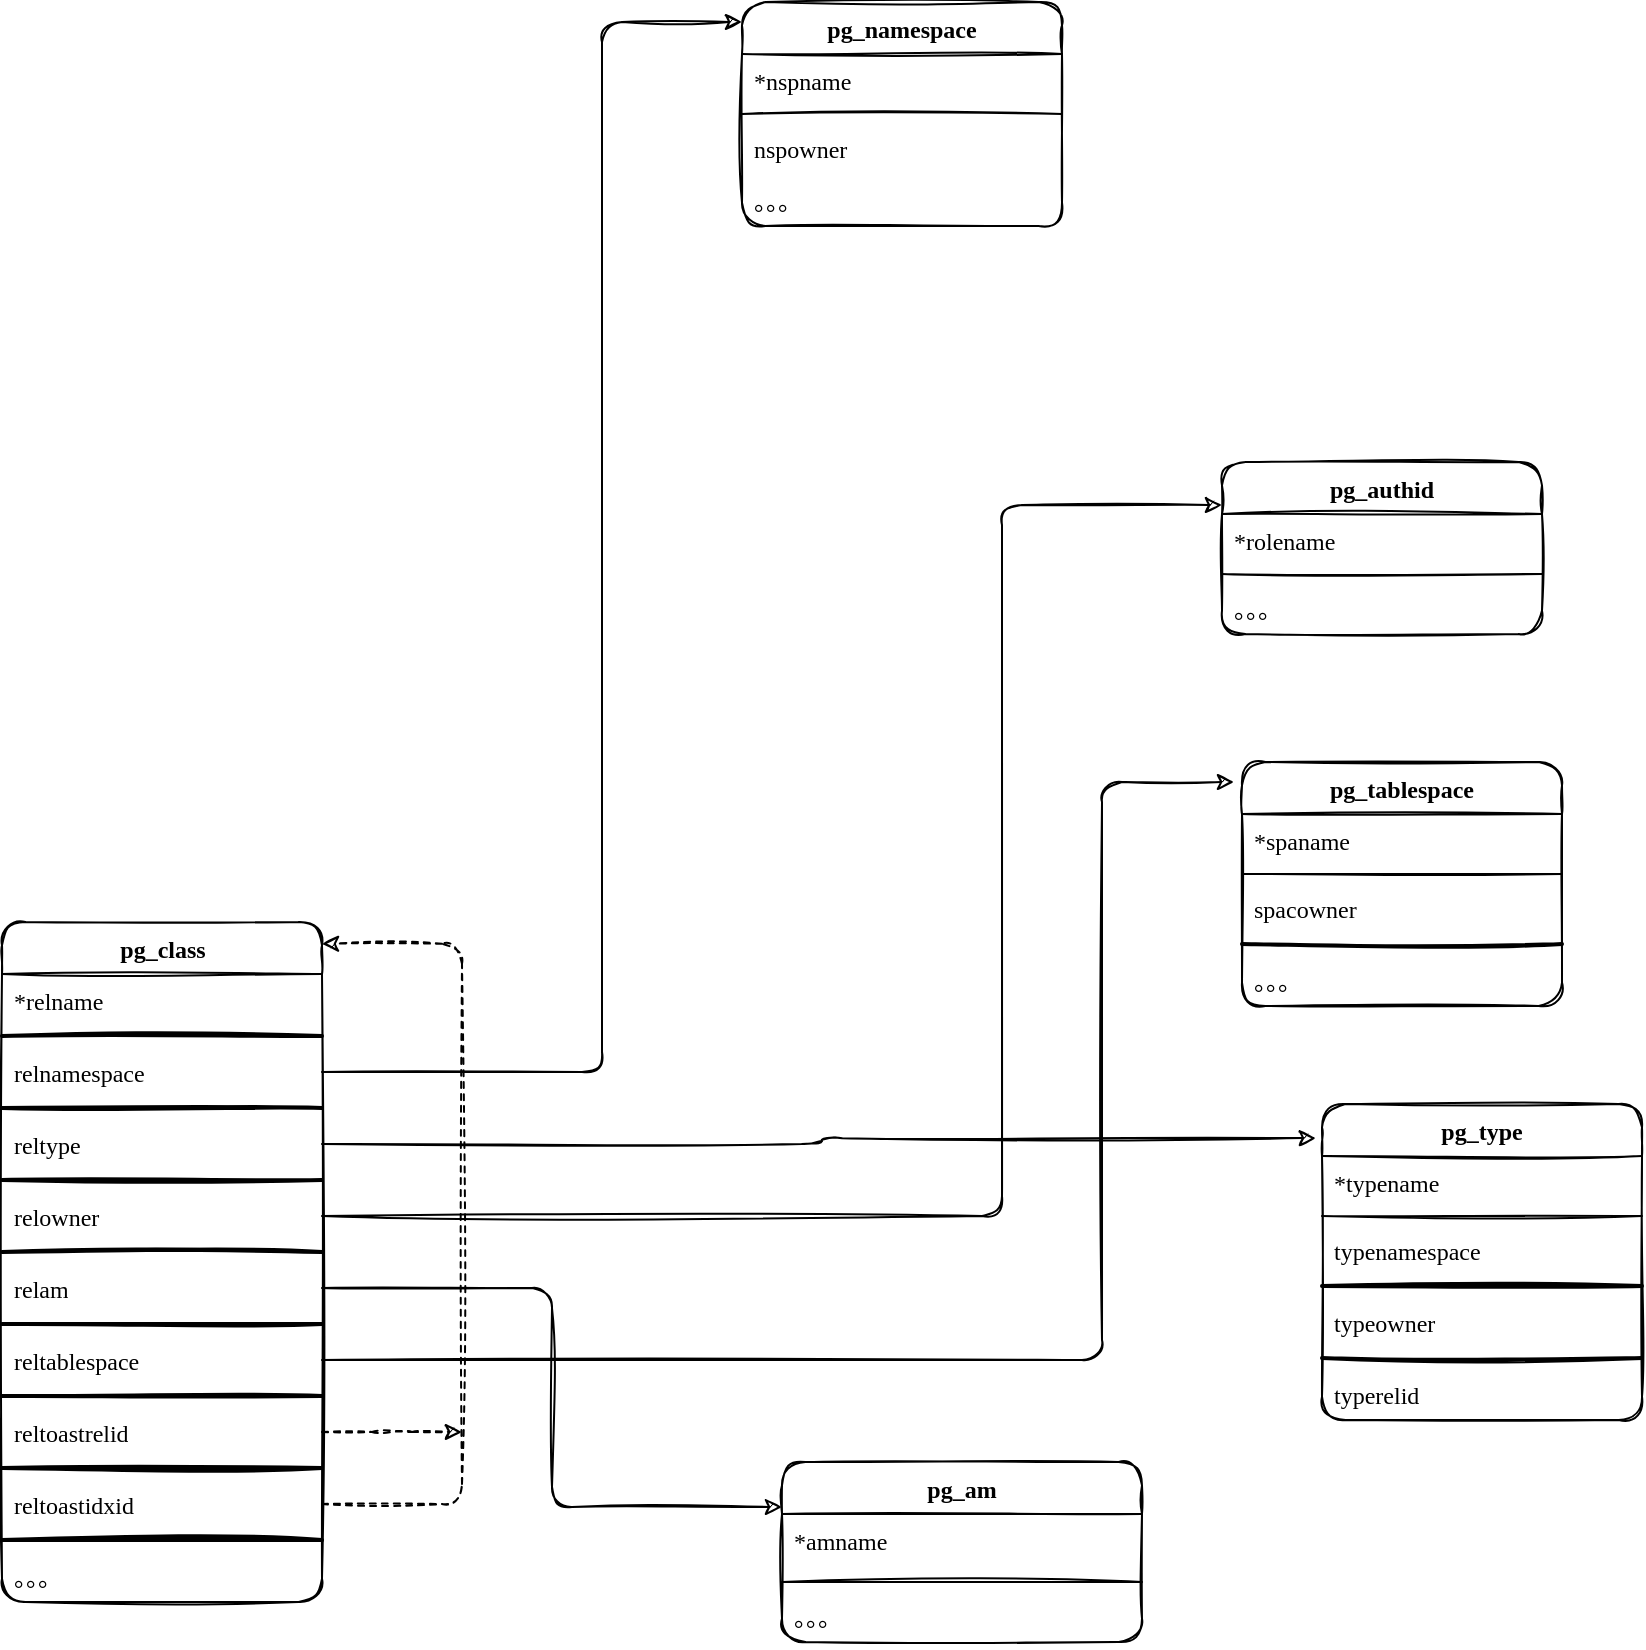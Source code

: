 <mxfile version="20.0.4" type="github">
  <diagram name="Page-1" id="9f46799a-70d6-7492-0946-bef42562c5a5">
    <mxGraphModel dx="1306" dy="1571" grid="1" gridSize="10" guides="1" tooltips="1" connect="1" arrows="1" fold="1" page="1" pageScale="1" pageWidth="1100" pageHeight="850" background="none" math="0" shadow="0">
      <root>
        <mxCell id="0" />
        <mxCell id="1" parent="0" />
        <mxCell id="78961159f06e98e8-17" value="pg_class&lt;br&gt;" style="swimlane;html=1;fontStyle=1;align=center;verticalAlign=top;childLayout=stackLayout;horizontal=1;startSize=26;horizontalStack=0;resizeParent=1;resizeLast=0;collapsible=1;marginBottom=0;swimlaneFillColor=#ffffff;shadow=0;comic=0;labelBackgroundColor=none;strokeWidth=1;fillColor=none;fontFamily=Comic Sans MS;fontSize=12;sketch=1;rounded=1;" parent="1" vertex="1">
          <mxGeometry x="70" y="380" width="160" height="340" as="geometry" />
        </mxCell>
        <mxCell id="78961159f06e98e8-21" value="*relname" style="text;html=1;strokeColor=none;fillColor=none;align=left;verticalAlign=top;spacingLeft=4;spacingRight=4;whiteSpace=wrap;overflow=hidden;rotatable=0;points=[[0,0.5],[1,0.5]];portConstraint=eastwest;sketch=1;rounded=1;fontFamily=Comic Sans MS;" parent="78961159f06e98e8-17" vertex="1">
          <mxGeometry y="26" width="160" height="26" as="geometry" />
        </mxCell>
        <mxCell id="1VRgYn6vvzzQ8MHSF9C3-18" value="" style="line;strokeWidth=2;html=1;rounded=1;sketch=1;fontFamily=Comic Sans MS;" vertex="1" parent="78961159f06e98e8-17">
          <mxGeometry y="52" width="160" height="10" as="geometry" />
        </mxCell>
        <mxCell id="78961159f06e98e8-23" value="relnamespace" style="text;html=1;align=left;verticalAlign=top;spacingLeft=4;spacingRight=4;whiteSpace=wrap;overflow=hidden;rotatable=0;points=[[0,0.5],[1,0.5]];portConstraint=eastwest;sketch=1;rounded=1;fontFamily=Comic Sans MS;" parent="78961159f06e98e8-17" vertex="1">
          <mxGeometry y="62" width="160" height="26" as="geometry" />
        </mxCell>
        <mxCell id="1VRgYn6vvzzQ8MHSF9C3-17" value="" style="line;strokeWidth=2;html=1;rounded=1;sketch=1;fontFamily=Comic Sans MS;" vertex="1" parent="78961159f06e98e8-17">
          <mxGeometry y="88" width="160" height="10" as="geometry" />
        </mxCell>
        <mxCell id="78961159f06e98e8-25" value="reltype" style="text;html=1;strokeColor=none;fillColor=none;align=left;verticalAlign=top;spacingLeft=4;spacingRight=4;whiteSpace=wrap;overflow=hidden;rotatable=0;points=[[0,0.5],[1,0.5]];portConstraint=eastwest;sketch=1;rounded=1;fontFamily=Comic Sans MS;" parent="78961159f06e98e8-17" vertex="1">
          <mxGeometry y="98" width="160" height="26" as="geometry" />
        </mxCell>
        <mxCell id="1VRgYn6vvzzQ8MHSF9C3-19" value="" style="line;strokeWidth=2;html=1;rounded=1;sketch=1;fontFamily=Comic Sans MS;" vertex="1" parent="78961159f06e98e8-17">
          <mxGeometry y="124" width="160" height="10" as="geometry" />
        </mxCell>
        <mxCell id="78961159f06e98e8-26" value="relowner" style="text;html=1;strokeColor=none;fillColor=none;align=left;verticalAlign=top;spacingLeft=4;spacingRight=4;whiteSpace=wrap;overflow=hidden;rotatable=0;points=[[0,0.5],[1,0.5]];portConstraint=eastwest;sketch=1;rounded=1;fontFamily=Comic Sans MS;" parent="78961159f06e98e8-17" vertex="1">
          <mxGeometry y="134" width="160" height="26" as="geometry" />
        </mxCell>
        <mxCell id="1VRgYn6vvzzQ8MHSF9C3-20" value="" style="line;strokeWidth=2;html=1;rounded=1;sketch=1;fontFamily=Comic Sans MS;" vertex="1" parent="78961159f06e98e8-17">
          <mxGeometry y="160" width="160" height="10" as="geometry" />
        </mxCell>
        <mxCell id="78961159f06e98e8-24" value="relam" style="text;html=1;strokeColor=none;fillColor=none;align=left;verticalAlign=top;spacingLeft=4;spacingRight=4;whiteSpace=wrap;overflow=hidden;rotatable=0;points=[[0,0.5],[1,0.5]];portConstraint=eastwest;sketch=1;rounded=1;fontFamily=Comic Sans MS;" parent="78961159f06e98e8-17" vertex="1">
          <mxGeometry y="170" width="160" height="26" as="geometry" />
        </mxCell>
        <mxCell id="1VRgYn6vvzzQ8MHSF9C3-21" value="" style="line;strokeWidth=2;html=1;rounded=1;sketch=1;fontFamily=Comic Sans MS;" vertex="1" parent="78961159f06e98e8-17">
          <mxGeometry y="196" width="160" height="10" as="geometry" />
        </mxCell>
        <mxCell id="78961159f06e98e8-27" value="reltablespace" style="text;html=1;strokeColor=none;fillColor=none;align=left;verticalAlign=top;spacingLeft=4;spacingRight=4;whiteSpace=wrap;overflow=hidden;rotatable=0;points=[[0,0.5],[1,0.5]];portConstraint=eastwest;sketch=1;rounded=1;fontFamily=Comic Sans MS;" parent="78961159f06e98e8-17" vertex="1">
          <mxGeometry y="206" width="160" height="26" as="geometry" />
        </mxCell>
        <mxCell id="1VRgYn6vvzzQ8MHSF9C3-37" value="" style="line;strokeWidth=2;html=1;rounded=1;sketch=1;fontFamily=Comic Sans MS;" vertex="1" parent="78961159f06e98e8-17">
          <mxGeometry y="232" width="160" height="10" as="geometry" />
        </mxCell>
        <mxCell id="1VRgYn6vvzzQ8MHSF9C3-35" value="reltoastrelid" style="text;html=1;strokeColor=none;fillColor=none;align=left;verticalAlign=top;spacingLeft=4;spacingRight=4;whiteSpace=wrap;overflow=hidden;rotatable=0;points=[[0,0.5],[1,0.5]];portConstraint=eastwest;sketch=1;rounded=1;fontFamily=Comic Sans MS;" vertex="1" parent="78961159f06e98e8-17">
          <mxGeometry y="242" width="160" height="26" as="geometry" />
        </mxCell>
        <mxCell id="1VRgYn6vvzzQ8MHSF9C3-38" value="" style="line;strokeWidth=2;html=1;rounded=1;sketch=1;fontFamily=Comic Sans MS;" vertex="1" parent="78961159f06e98e8-17">
          <mxGeometry y="268" width="160" height="10" as="geometry" />
        </mxCell>
        <mxCell id="1VRgYn6vvzzQ8MHSF9C3-36" value="reltoastidxid" style="text;html=1;strokeColor=none;fillColor=none;align=left;verticalAlign=top;spacingLeft=4;spacingRight=4;whiteSpace=wrap;overflow=hidden;rotatable=0;points=[[0,0.5],[1,0.5]];portConstraint=eastwest;sketch=1;rounded=1;fontFamily=Comic Sans MS;" vertex="1" parent="78961159f06e98e8-17">
          <mxGeometry y="278" width="160" height="26" as="geometry" />
        </mxCell>
        <mxCell id="1VRgYn6vvzzQ8MHSF9C3-40" value="" style="line;strokeWidth=2;html=1;rounded=1;sketch=1;fontFamily=Comic Sans MS;" vertex="1" parent="78961159f06e98e8-17">
          <mxGeometry y="304" width="160" height="10" as="geometry" />
        </mxCell>
        <mxCell id="1VRgYn6vvzzQ8MHSF9C3-39" value="。。。" style="text;html=1;strokeColor=none;fillColor=none;align=left;verticalAlign=top;spacingLeft=4;spacingRight=4;whiteSpace=wrap;overflow=hidden;rotatable=0;points=[[0,0.5],[1,0.5]];portConstraint=eastwest;sketch=1;rounded=1;fontFamily=Comic Sans MS;" vertex="1" parent="78961159f06e98e8-17">
          <mxGeometry y="314" width="160" height="26" as="geometry" />
        </mxCell>
        <mxCell id="1VRgYn6vvzzQ8MHSF9C3-46" value="" style="edgeStyle=segmentEdgeStyle;endArrow=classic;html=1;rounded=1;sketch=1;fontFamily=Comic Sans MS;entryX=1;entryY=0.032;entryDx=0;entryDy=0;entryPerimeter=0;dashed=1;" edge="1" parent="78961159f06e98e8-17" source="1VRgYn6vvzzQ8MHSF9C3-36" target="78961159f06e98e8-17">
          <mxGeometry width="50" height="50" relative="1" as="geometry">
            <mxPoint x="450" y="160" as="sourcePoint" />
            <mxPoint x="170" y="10" as="targetPoint" />
            <Array as="points">
              <mxPoint x="230" y="291" />
              <mxPoint x="230" y="11" />
            </Array>
          </mxGeometry>
        </mxCell>
        <mxCell id="1VRgYn6vvzzQ8MHSF9C3-1" style="edgeStyle=orthogonalEdgeStyle;rounded=1;sketch=1;orthogonalLoop=1;jettySize=auto;html=1;exitX=1;exitY=0.5;exitDx=0;exitDy=0;entryX=0;entryY=0.089;entryDx=0;entryDy=0;entryPerimeter=0;" edge="1" parent="1" source="78961159f06e98e8-23" target="1VRgYn6vvzzQ8MHSF9C3-2">
          <mxGeometry relative="1" as="geometry">
            <mxPoint x="430" y="-70" as="targetPoint" />
            <Array as="points">
              <mxPoint x="370" y="455" />
              <mxPoint x="370" y="-70" />
            </Array>
          </mxGeometry>
        </mxCell>
        <mxCell id="1VRgYn6vvzzQ8MHSF9C3-2" value="pg_namespace" style="swimlane;fontStyle=1;align=center;verticalAlign=top;childLayout=stackLayout;horizontal=1;startSize=26;horizontalStack=0;resizeParent=1;resizeParentMax=0;resizeLast=0;collapsible=1;marginBottom=0;rounded=1;sketch=1;fontFamily=Comic Sans MS;" vertex="1" parent="1">
          <mxGeometry x="440" y="-80" width="160" height="112" as="geometry" />
        </mxCell>
        <mxCell id="1VRgYn6vvzzQ8MHSF9C3-3" value="*nspname" style="text;strokeColor=none;fillColor=none;align=left;verticalAlign=top;spacingLeft=4;spacingRight=4;overflow=hidden;rotatable=0;points=[[0,0.5],[1,0.5]];portConstraint=eastwest;rounded=1;sketch=1;fontFamily=Comic Sans MS;" vertex="1" parent="1VRgYn6vvzzQ8MHSF9C3-2">
          <mxGeometry y="26" width="160" height="26" as="geometry" />
        </mxCell>
        <mxCell id="1VRgYn6vvzzQ8MHSF9C3-4" value="" style="line;strokeWidth=1;fillColor=none;align=left;verticalAlign=middle;spacingTop=-1;spacingLeft=3;spacingRight=3;rotatable=0;labelPosition=right;points=[];portConstraint=eastwest;rounded=1;sketch=1;fontFamily=Comic Sans MS;" vertex="1" parent="1VRgYn6vvzzQ8MHSF9C3-2">
          <mxGeometry y="52" width="160" height="8" as="geometry" />
        </mxCell>
        <mxCell id="1VRgYn6vvzzQ8MHSF9C3-5" value="nspowner&#xa;" style="text;strokeColor=none;fillColor=none;align=left;verticalAlign=top;spacingLeft=4;spacingRight=4;overflow=hidden;rotatable=0;points=[[0,0.5],[1,0.5]];portConstraint=eastwest;rounded=1;sketch=1;fontFamily=Comic Sans MS;" vertex="1" parent="1VRgYn6vvzzQ8MHSF9C3-2">
          <mxGeometry y="60" width="160" height="26" as="geometry" />
        </mxCell>
        <mxCell id="1VRgYn6vvzzQ8MHSF9C3-6" value="。。。" style="text;strokeColor=none;fillColor=none;align=left;verticalAlign=top;spacingLeft=4;spacingRight=4;overflow=hidden;rotatable=0;points=[[0,0.5],[1,0.5]];portConstraint=eastwest;rounded=1;sketch=1;fontFamily=Comic Sans MS;" vertex="1" parent="1VRgYn6vvzzQ8MHSF9C3-2">
          <mxGeometry y="86" width="160" height="26" as="geometry" />
        </mxCell>
        <mxCell id="1VRgYn6vvzzQ8MHSF9C3-8" value="pg_type" style="swimlane;fontStyle=1;align=center;verticalAlign=top;childLayout=stackLayout;horizontal=1;startSize=26;horizontalStack=0;resizeParent=1;resizeParentMax=0;resizeLast=0;collapsible=1;marginBottom=0;rounded=1;sketch=1;fontFamily=Comic Sans MS;" vertex="1" parent="1">
          <mxGeometry x="730" y="471" width="160" height="158" as="geometry" />
        </mxCell>
        <mxCell id="1VRgYn6vvzzQ8MHSF9C3-9" value="*typename" style="text;strokeColor=none;fillColor=none;align=left;verticalAlign=top;spacingLeft=4;spacingRight=4;overflow=hidden;rotatable=0;points=[[0,0.5],[1,0.5]];portConstraint=eastwest;rounded=1;sketch=1;fontFamily=Comic Sans MS;" vertex="1" parent="1VRgYn6vvzzQ8MHSF9C3-8">
          <mxGeometry y="26" width="160" height="26" as="geometry" />
        </mxCell>
        <mxCell id="1VRgYn6vvzzQ8MHSF9C3-10" value="" style="line;strokeWidth=1;fillColor=none;align=left;verticalAlign=middle;spacingTop=-1;spacingLeft=3;spacingRight=3;rotatable=0;labelPosition=right;points=[];portConstraint=eastwest;rounded=1;sketch=1;fontFamily=Comic Sans MS;" vertex="1" parent="1VRgYn6vvzzQ8MHSF9C3-8">
          <mxGeometry y="52" width="160" height="8" as="geometry" />
        </mxCell>
        <mxCell id="1VRgYn6vvzzQ8MHSF9C3-11" value="typenamespace" style="text;strokeColor=none;fillColor=none;align=left;verticalAlign=top;spacingLeft=4;spacingRight=4;overflow=hidden;rotatable=0;points=[[0,0.5],[1,0.5]];portConstraint=eastwest;rounded=1;sketch=1;fontFamily=Comic Sans MS;" vertex="1" parent="1VRgYn6vvzzQ8MHSF9C3-8">
          <mxGeometry y="60" width="160" height="26" as="geometry" />
        </mxCell>
        <mxCell id="1VRgYn6vvzzQ8MHSF9C3-14" value="" style="line;strokeWidth=2;html=1;rounded=1;sketch=1;fontFamily=Comic Sans MS;" vertex="1" parent="1VRgYn6vvzzQ8MHSF9C3-8">
          <mxGeometry y="86" width="160" height="10" as="geometry" />
        </mxCell>
        <mxCell id="1VRgYn6vvzzQ8MHSF9C3-12" value="typeowner" style="text;strokeColor=none;fillColor=none;align=left;verticalAlign=top;spacingLeft=4;spacingRight=4;overflow=hidden;rotatable=0;points=[[0,0.5],[1,0.5]];portConstraint=eastwest;rounded=1;sketch=1;fontFamily=Comic Sans MS;" vertex="1" parent="1VRgYn6vvzzQ8MHSF9C3-8">
          <mxGeometry y="96" width="160" height="26" as="geometry" />
        </mxCell>
        <mxCell id="1VRgYn6vvzzQ8MHSF9C3-42" value="" style="line;strokeWidth=2;html=1;rounded=1;sketch=1;fontFamily=Comic Sans MS;" vertex="1" parent="1VRgYn6vvzzQ8MHSF9C3-8">
          <mxGeometry y="122" width="160" height="10" as="geometry" />
        </mxCell>
        <mxCell id="1VRgYn6vvzzQ8MHSF9C3-41" value="typerelid" style="text;strokeColor=none;fillColor=none;align=left;verticalAlign=top;spacingLeft=4;spacingRight=4;overflow=hidden;rotatable=0;points=[[0,0.5],[1,0.5]];portConstraint=eastwest;rounded=1;sketch=1;fontFamily=Comic Sans MS;" vertex="1" parent="1VRgYn6vvzzQ8MHSF9C3-8">
          <mxGeometry y="132" width="160" height="26" as="geometry" />
        </mxCell>
        <mxCell id="1VRgYn6vvzzQ8MHSF9C3-22" value="pg_authid" style="swimlane;fontStyle=1;align=center;verticalAlign=top;childLayout=stackLayout;horizontal=1;startSize=26;horizontalStack=0;resizeParent=1;resizeParentMax=0;resizeLast=0;collapsible=1;marginBottom=0;rounded=1;sketch=1;fontFamily=Comic Sans MS;" vertex="1" parent="1">
          <mxGeometry x="680" y="150" width="160" height="86" as="geometry" />
        </mxCell>
        <mxCell id="1VRgYn6vvzzQ8MHSF9C3-23" value="*rolename" style="text;strokeColor=none;fillColor=none;align=left;verticalAlign=top;spacingLeft=4;spacingRight=4;overflow=hidden;rotatable=0;points=[[0,0.5],[1,0.5]];portConstraint=eastwest;rounded=1;sketch=1;fontFamily=Comic Sans MS;" vertex="1" parent="1VRgYn6vvzzQ8MHSF9C3-22">
          <mxGeometry y="26" width="160" height="26" as="geometry" />
        </mxCell>
        <mxCell id="1VRgYn6vvzzQ8MHSF9C3-24" value="" style="line;strokeWidth=1;fillColor=none;align=left;verticalAlign=middle;spacingTop=-1;spacingLeft=3;spacingRight=3;rotatable=0;labelPosition=right;points=[];portConstraint=eastwest;rounded=1;sketch=1;fontFamily=Comic Sans MS;" vertex="1" parent="1VRgYn6vvzzQ8MHSF9C3-22">
          <mxGeometry y="52" width="160" height="8" as="geometry" />
        </mxCell>
        <mxCell id="1VRgYn6vvzzQ8MHSF9C3-25" value="。。。" style="text;strokeColor=none;fillColor=none;align=left;verticalAlign=top;spacingLeft=4;spacingRight=4;overflow=hidden;rotatable=0;points=[[0,0.5],[1,0.5]];portConstraint=eastwest;rounded=1;sketch=1;fontFamily=Comic Sans MS;" vertex="1" parent="1VRgYn6vvzzQ8MHSF9C3-22">
          <mxGeometry y="60" width="160" height="26" as="geometry" />
        </mxCell>
        <mxCell id="1VRgYn6vvzzQ8MHSF9C3-27" value="" style="edgeStyle=segmentEdgeStyle;endArrow=classic;html=1;rounded=1;sketch=1;exitX=1;exitY=0.5;exitDx=0;exitDy=0;entryX=0;entryY=0.25;entryDx=0;entryDy=0;" edge="1" parent="1" source="78961159f06e98e8-26" target="1VRgYn6vvzzQ8MHSF9C3-22">
          <mxGeometry width="50" height="50" relative="1" as="geometry">
            <mxPoint x="520" y="340" as="sourcePoint" />
            <mxPoint x="570" y="300" as="targetPoint" />
            <Array as="points">
              <mxPoint x="570" y="527" />
              <mxPoint x="570" y="172" />
            </Array>
          </mxGeometry>
        </mxCell>
        <mxCell id="1VRgYn6vvzzQ8MHSF9C3-29" value="pg_am" style="swimlane;fontStyle=1;align=center;verticalAlign=top;childLayout=stackLayout;horizontal=1;startSize=26;horizontalStack=0;resizeParent=1;resizeParentMax=0;resizeLast=0;collapsible=1;marginBottom=0;rounded=1;sketch=1;fontFamily=Comic Sans MS;" vertex="1" parent="1">
          <mxGeometry x="460" y="650" width="180" height="90" as="geometry">
            <mxRectangle x="460" y="650" width="80" height="30" as="alternateBounds" />
          </mxGeometry>
        </mxCell>
        <mxCell id="1VRgYn6vvzzQ8MHSF9C3-30" value="*amname" style="text;strokeColor=none;fillColor=none;align=left;verticalAlign=top;spacingLeft=4;spacingRight=4;overflow=hidden;rotatable=0;points=[[0,0.5],[1,0.5]];portConstraint=eastwest;rounded=1;sketch=1;fontFamily=Comic Sans MS;" vertex="1" parent="1VRgYn6vvzzQ8MHSF9C3-29">
          <mxGeometry y="26" width="180" height="30" as="geometry" />
        </mxCell>
        <mxCell id="1VRgYn6vvzzQ8MHSF9C3-31" value="" style="line;strokeWidth=1;fillColor=none;align=left;verticalAlign=middle;spacingTop=-1;spacingLeft=3;spacingRight=3;rotatable=0;labelPosition=right;points=[];portConstraint=eastwest;rounded=1;sketch=1;fontFamily=Comic Sans MS;" vertex="1" parent="1VRgYn6vvzzQ8MHSF9C3-29">
          <mxGeometry y="56" width="180" height="8" as="geometry" />
        </mxCell>
        <mxCell id="1VRgYn6vvzzQ8MHSF9C3-32" value="。。。" style="text;strokeColor=none;fillColor=none;align=left;verticalAlign=top;spacingLeft=4;spacingRight=4;overflow=hidden;rotatable=0;points=[[0,0.5],[1,0.5]];portConstraint=eastwest;rounded=1;sketch=1;fontFamily=Comic Sans MS;" vertex="1" parent="1VRgYn6vvzzQ8MHSF9C3-29">
          <mxGeometry y="64" width="180" height="26" as="geometry" />
        </mxCell>
        <mxCell id="1VRgYn6vvzzQ8MHSF9C3-34" style="edgeStyle=orthogonalEdgeStyle;rounded=1;sketch=1;orthogonalLoop=1;jettySize=auto;html=1;exitX=1;exitY=0.5;exitDx=0;exitDy=0;entryX=0;entryY=0.25;entryDx=0;entryDy=0;" edge="1" parent="1" source="78961159f06e98e8-24" target="1VRgYn6vvzzQ8MHSF9C3-29">
          <mxGeometry relative="1" as="geometry" />
        </mxCell>
        <mxCell id="1VRgYn6vvzzQ8MHSF9C3-48" style="edgeStyle=orthogonalEdgeStyle;rounded=1;sketch=1;orthogonalLoop=1;jettySize=auto;html=1;exitX=1;exitY=0.5;exitDx=0;exitDy=0;dashed=1;fontFamily=Comic Sans MS;" edge="1" parent="1" source="1VRgYn6vvzzQ8MHSF9C3-35">
          <mxGeometry relative="1" as="geometry">
            <mxPoint x="300" y="635" as="targetPoint" />
          </mxGeometry>
        </mxCell>
        <mxCell id="1VRgYn6vvzzQ8MHSF9C3-49" value="pg_tablespace" style="swimlane;fontStyle=1;align=center;verticalAlign=top;childLayout=stackLayout;horizontal=1;startSize=26;horizontalStack=0;resizeParent=1;resizeParentMax=0;resizeLast=0;collapsible=1;marginBottom=0;rounded=1;sketch=1;fontFamily=Comic Sans MS;" vertex="1" parent="1">
          <mxGeometry x="690" y="300" width="160" height="122" as="geometry" />
        </mxCell>
        <mxCell id="1VRgYn6vvzzQ8MHSF9C3-50" value="*spaname" style="text;strokeColor=none;fillColor=none;align=left;verticalAlign=top;spacingLeft=4;spacingRight=4;overflow=hidden;rotatable=0;points=[[0,0.5],[1,0.5]];portConstraint=eastwest;rounded=1;sketch=1;fontFamily=Comic Sans MS;" vertex="1" parent="1VRgYn6vvzzQ8MHSF9C3-49">
          <mxGeometry y="26" width="160" height="26" as="geometry" />
        </mxCell>
        <mxCell id="1VRgYn6vvzzQ8MHSF9C3-51" value="" style="line;strokeWidth=1;fillColor=none;align=left;verticalAlign=middle;spacingTop=-1;spacingLeft=3;spacingRight=3;rotatable=0;labelPosition=right;points=[];portConstraint=eastwest;rounded=1;sketch=1;fontFamily=Comic Sans MS;" vertex="1" parent="1VRgYn6vvzzQ8MHSF9C3-49">
          <mxGeometry y="52" width="160" height="8" as="geometry" />
        </mxCell>
        <mxCell id="1VRgYn6vvzzQ8MHSF9C3-52" value="spacowner" style="text;strokeColor=none;fillColor=none;align=left;verticalAlign=top;spacingLeft=4;spacingRight=4;overflow=hidden;rotatable=0;points=[[0,0.5],[1,0.5]];portConstraint=eastwest;rounded=1;sketch=1;fontFamily=Comic Sans MS;" vertex="1" parent="1VRgYn6vvzzQ8MHSF9C3-49">
          <mxGeometry y="60" width="160" height="26" as="geometry" />
        </mxCell>
        <mxCell id="1VRgYn6vvzzQ8MHSF9C3-54" value="" style="line;strokeWidth=2;html=1;rounded=1;sketch=1;fontFamily=Comic Sans MS;" vertex="1" parent="1VRgYn6vvzzQ8MHSF9C3-49">
          <mxGeometry y="86" width="160" height="10" as="geometry" />
        </mxCell>
        <mxCell id="1VRgYn6vvzzQ8MHSF9C3-53" value="。。。" style="text;strokeColor=none;fillColor=none;align=left;verticalAlign=top;spacingLeft=4;spacingRight=4;overflow=hidden;rotatable=0;points=[[0,0.5],[1,0.5]];portConstraint=eastwest;rounded=1;sketch=1;fontFamily=Comic Sans MS;" vertex="1" parent="1VRgYn6vvzzQ8MHSF9C3-49">
          <mxGeometry y="96" width="160" height="26" as="geometry" />
        </mxCell>
        <mxCell id="1VRgYn6vvzzQ8MHSF9C3-55" value="" style="edgeStyle=segmentEdgeStyle;endArrow=classic;html=1;rounded=1;sketch=1;fontFamily=Comic Sans MS;exitX=1;exitY=0.5;exitDx=0;exitDy=0;entryX=-0.025;entryY=0.09;entryDx=0;entryDy=0;entryPerimeter=0;" edge="1" parent="1" source="78961159f06e98e8-27" target="1VRgYn6vvzzQ8MHSF9C3-49">
          <mxGeometry width="50" height="50" relative="1" as="geometry">
            <mxPoint x="520" y="440" as="sourcePoint" />
            <mxPoint x="660" y="310" as="targetPoint" />
            <Array as="points">
              <mxPoint x="620" y="599" />
              <mxPoint x="620" y="310" />
            </Array>
          </mxGeometry>
        </mxCell>
        <mxCell id="1VRgYn6vvzzQ8MHSF9C3-58" style="edgeStyle=orthogonalEdgeStyle;rounded=1;sketch=1;orthogonalLoop=1;jettySize=auto;html=1;exitX=1;exitY=0.5;exitDx=0;exitDy=0;entryX=-0.019;entryY=0.108;entryDx=0;entryDy=0;entryPerimeter=0;fontFamily=Comic Sans MS;" edge="1" parent="1" source="78961159f06e98e8-25" target="1VRgYn6vvzzQ8MHSF9C3-8">
          <mxGeometry relative="1" as="geometry" />
        </mxCell>
      </root>
    </mxGraphModel>
  </diagram>
</mxfile>
